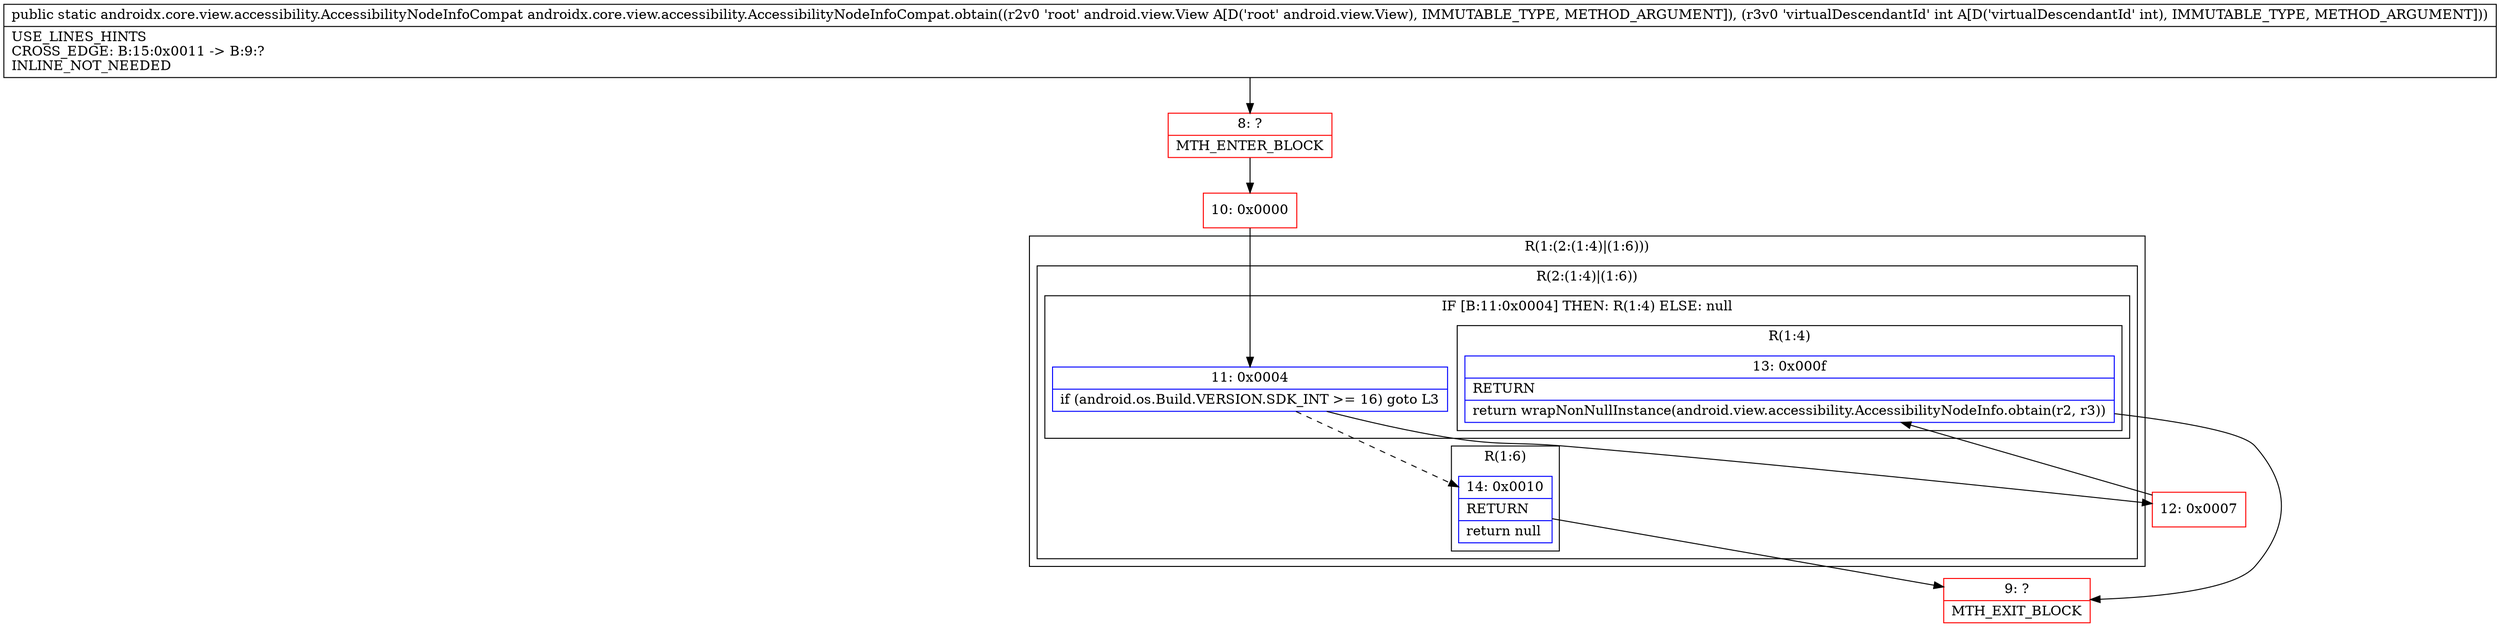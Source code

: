 digraph "CFG forandroidx.core.view.accessibility.AccessibilityNodeInfoCompat.obtain(Landroid\/view\/View;I)Landroidx\/core\/view\/accessibility\/AccessibilityNodeInfoCompat;" {
subgraph cluster_Region_1961950405 {
label = "R(1:(2:(1:4)|(1:6)))";
node [shape=record,color=blue];
subgraph cluster_Region_645718291 {
label = "R(2:(1:4)|(1:6))";
node [shape=record,color=blue];
subgraph cluster_IfRegion_216879827 {
label = "IF [B:11:0x0004] THEN: R(1:4) ELSE: null";
node [shape=record,color=blue];
Node_11 [shape=record,label="{11\:\ 0x0004|if (android.os.Build.VERSION.SDK_INT \>= 16) goto L3\l}"];
subgraph cluster_Region_1515654216 {
label = "R(1:4)";
node [shape=record,color=blue];
Node_13 [shape=record,label="{13\:\ 0x000f|RETURN\l|return wrapNonNullInstance(android.view.accessibility.AccessibilityNodeInfo.obtain(r2, r3))\l}"];
}
}
subgraph cluster_Region_699585811 {
label = "R(1:6)";
node [shape=record,color=blue];
Node_14 [shape=record,label="{14\:\ 0x0010|RETURN\l|return null\l}"];
}
}
}
Node_8 [shape=record,color=red,label="{8\:\ ?|MTH_ENTER_BLOCK\l}"];
Node_10 [shape=record,color=red,label="{10\:\ 0x0000}"];
Node_12 [shape=record,color=red,label="{12\:\ 0x0007}"];
Node_9 [shape=record,color=red,label="{9\:\ ?|MTH_EXIT_BLOCK\l}"];
MethodNode[shape=record,label="{public static androidx.core.view.accessibility.AccessibilityNodeInfoCompat androidx.core.view.accessibility.AccessibilityNodeInfoCompat.obtain((r2v0 'root' android.view.View A[D('root' android.view.View), IMMUTABLE_TYPE, METHOD_ARGUMENT]), (r3v0 'virtualDescendantId' int A[D('virtualDescendantId' int), IMMUTABLE_TYPE, METHOD_ARGUMENT]))  | USE_LINES_HINTS\lCROSS_EDGE: B:15:0x0011 \-\> B:9:?\lINLINE_NOT_NEEDED\l}"];
MethodNode -> Node_8;Node_11 -> Node_12;
Node_11 -> Node_14[style=dashed];
Node_13 -> Node_9;
Node_14 -> Node_9;
Node_8 -> Node_10;
Node_10 -> Node_11;
Node_12 -> Node_13;
}

